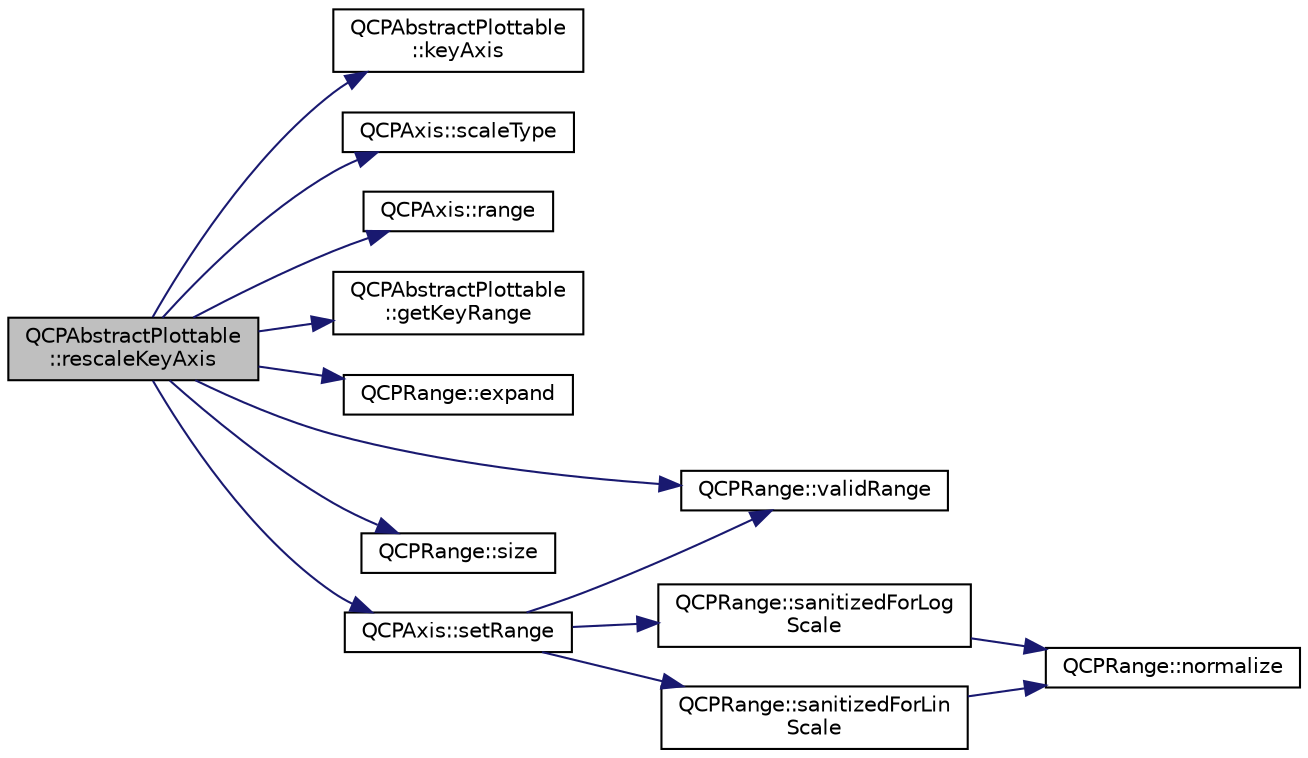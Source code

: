 digraph "QCPAbstractPlottable::rescaleKeyAxis"
{
  edge [fontname="Helvetica",fontsize="10",labelfontname="Helvetica",labelfontsize="10"];
  node [fontname="Helvetica",fontsize="10",shape=record];
  rankdir="LR";
  Node323 [label="QCPAbstractPlottable\l::rescaleKeyAxis",height=0.2,width=0.4,color="black", fillcolor="grey75", style="filled", fontcolor="black"];
  Node323 -> Node324 [color="midnightblue",fontsize="10",style="solid",fontname="Helvetica"];
  Node324 [label="QCPAbstractPlottable\l::keyAxis",height=0.2,width=0.4,color="black", fillcolor="white", style="filled",URL="$class_q_c_p_abstract_plottable.html#a2cdd6f0dd5e9a979037f86b4000d9cfe"];
  Node323 -> Node325 [color="midnightblue",fontsize="10",style="solid",fontname="Helvetica"];
  Node325 [label="QCPAxis::scaleType",height=0.2,width=0.4,color="black", fillcolor="white", style="filled",URL="$class_q_c_p_axis.html#ad23e9ad97b44e9aeaf4fab8904280098"];
  Node323 -> Node326 [color="midnightblue",fontsize="10",style="solid",fontname="Helvetica"];
  Node326 [label="QCPAxis::range",height=0.2,width=0.4,color="black", fillcolor="white", style="filled",URL="$class_q_c_p_axis.html#ac4058855a81f1a883cf2e754f6a6acb1"];
  Node323 -> Node327 [color="midnightblue",fontsize="10",style="solid",fontname="Helvetica"];
  Node327 [label="QCPAbstractPlottable\l::getKeyRange",height=0.2,width=0.4,color="black", fillcolor="white", style="filled",URL="$class_q_c_p_abstract_plottable.html#a345d702b2e7e12c8cfdddff65ba85e8c"];
  Node323 -> Node328 [color="midnightblue",fontsize="10",style="solid",fontname="Helvetica"];
  Node328 [label="QCPRange::expand",height=0.2,width=0.4,color="black", fillcolor="white", style="filled",URL="$class_q_c_p_range.html#a0fa1bc8048be50d52bea93a8caf08305"];
  Node323 -> Node329 [color="midnightblue",fontsize="10",style="solid",fontname="Helvetica"];
  Node329 [label="QCPRange::validRange",height=0.2,width=0.4,color="black", fillcolor="white", style="filled",URL="$class_q_c_p_range.html#ab38bd4841c77c7bb86c9eea0f142dcc0"];
  Node323 -> Node330 [color="midnightblue",fontsize="10",style="solid",fontname="Helvetica"];
  Node330 [label="QCPRange::size",height=0.2,width=0.4,color="black", fillcolor="white", style="filled",URL="$class_q_c_p_range.html#a62326e7cc4316b96df6a60813230e63f"];
  Node323 -> Node331 [color="midnightblue",fontsize="10",style="solid",fontname="Helvetica"];
  Node331 [label="QCPAxis::setRange",height=0.2,width=0.4,color="black", fillcolor="white", style="filled",URL="$class_q_c_p_axis.html#aebdfea5d44c3a0ad2b4700cd4d25b641"];
  Node331 -> Node329 [color="midnightblue",fontsize="10",style="solid",fontname="Helvetica"];
  Node331 -> Node332 [color="midnightblue",fontsize="10",style="solid",fontname="Helvetica"];
  Node332 [label="QCPRange::sanitizedForLog\lScale",height=0.2,width=0.4,color="black", fillcolor="white", style="filled",URL="$class_q_c_p_range.html#a3d66288d66e1d6df3636075eb42502ee"];
  Node332 -> Node333 [color="midnightblue",fontsize="10",style="solid",fontname="Helvetica"];
  Node333 [label="QCPRange::normalize",height=0.2,width=0.4,color="black", fillcolor="white", style="filled",URL="$class_q_c_p_range.html#af914a7740269b0604d0827c634a878a9"];
  Node331 -> Node334 [color="midnightblue",fontsize="10",style="solid",fontname="Helvetica"];
  Node334 [label="QCPRange::sanitizedForLin\lScale",height=0.2,width=0.4,color="black", fillcolor="white", style="filled",URL="$class_q_c_p_range.html#a808751fdd9b17ef52327ba011df2e5f1"];
  Node334 -> Node333 [color="midnightblue",fontsize="10",style="solid",fontname="Helvetica"];
}
